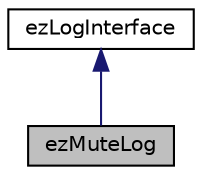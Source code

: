 digraph "ezMuteLog"
{
 // LATEX_PDF_SIZE
  edge [fontname="Helvetica",fontsize="10",labelfontname="Helvetica",labelfontsize="10"];
  node [fontname="Helvetica",fontsize="10",shape=record];
  Node1 [label="ezMuteLog",height=0.2,width=0.4,color="black", fillcolor="grey75", style="filled", fontcolor="black",tooltip="Used to ignore all log messages."];
  Node2 -> Node1 [dir="back",color="midnightblue",fontsize="10",style="solid",fontname="Helvetica"];
  Node2 [label="ezLogInterface",height=0.2,width=0.4,color="black", fillcolor="white", style="filled",URL="$d2/d9e/classez_log_interface.htm",tooltip="Base class for all logging classes."];
}
